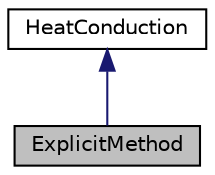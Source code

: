 digraph "ExplicitMethod"
{
  edge [fontname="Helvetica",fontsize="10",labelfontname="Helvetica",labelfontsize="10"];
  node [fontname="Helvetica",fontsize="10",shape=record];
  Node4 [label="ExplicitMethod",height=0.2,width=0.4,color="black", fillcolor="grey75", style="filled", fontcolor="black"];
  Node5 -> Node4 [dir="back",color="midnightblue",fontsize="10",style="solid",fontname="Helvetica"];
  Node5 [label="HeatConduction",height=0.2,width=0.4,color="black", fillcolor="white", style="filled",URL="$class_heat_conduction.html",tooltip="Base abstract Class which include all the parameters to solve the problem. "];
}
